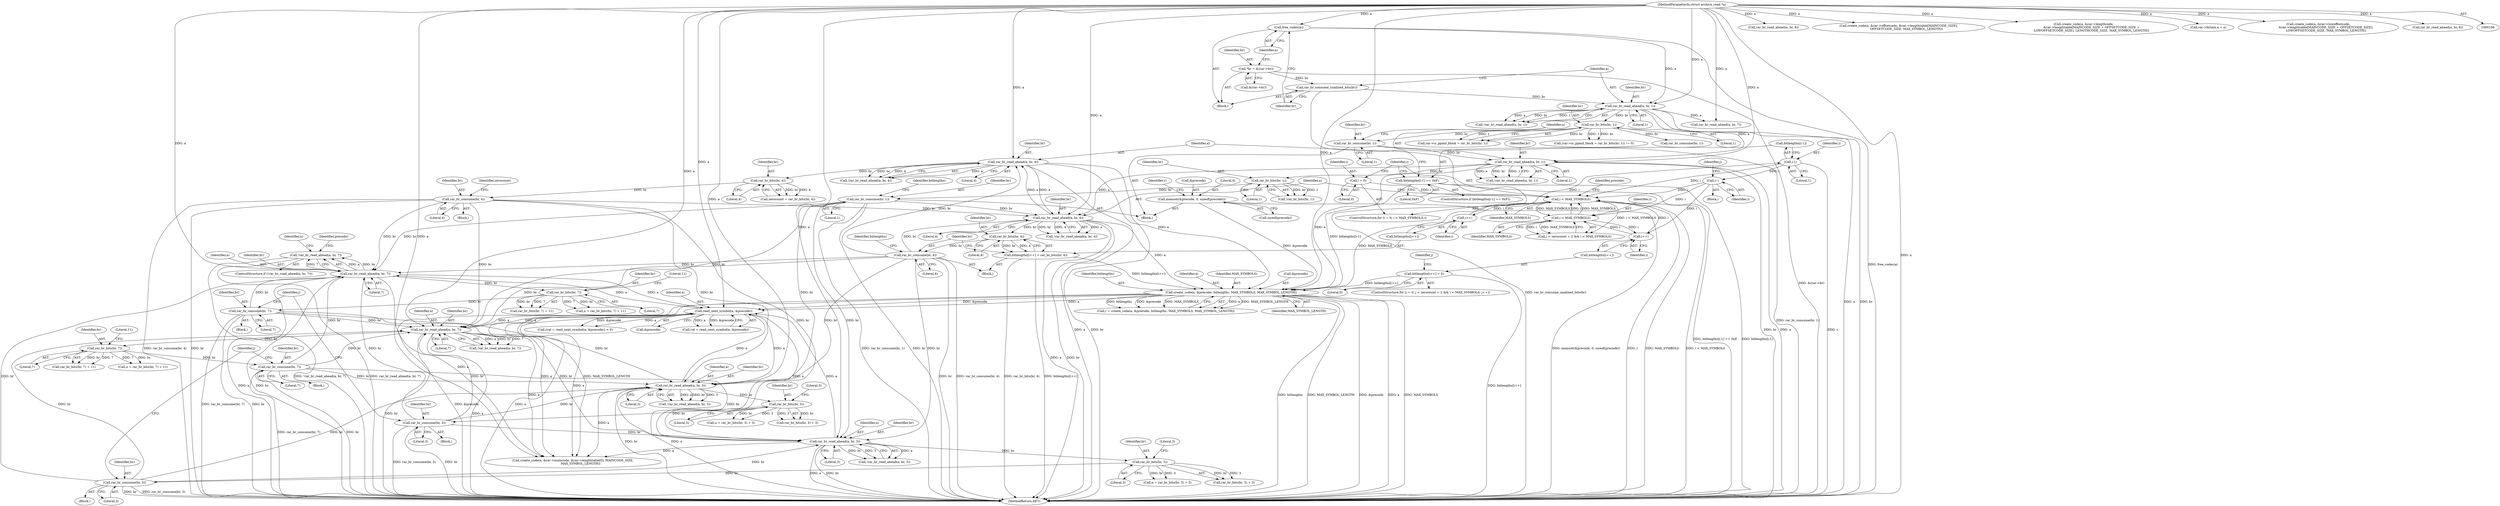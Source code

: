 digraph "0_libarchive_05caadc7eedbef471ac9610809ba683f0c698700@API" {
"1000670" [label="(Call,!rar_br_read_ahead(a, br, 7))"];
"1000671" [label="(Call,rar_br_read_ahead(a, br, 7))"];
"1000570" [label="(Call,read_next_symbol(a, &precode))"];
"1000761" [label="(Call,rar_br_read_ahead(a, br, 7))"];
"1000107" [label="(MethodParameterIn,struct archive_read *a)"];
"1000692" [label="(Call,rar_br_consume(br, 7))"];
"1000688" [label="(Call,rar_br_bits(br, 7))"];
"1000782" [label="(Call,rar_br_consume(br, 7))"];
"1000778" [label="(Call,rar_br_bits(br, 7))"];
"1000499" [label="(Call,rar_br_consume(br, 4))"];
"1000496" [label="(Call,rar_br_bits(br, 4))"];
"1000489" [label="(Call,rar_br_read_ahead(a, br, 4))"];
"1000462" [label="(Call,rar_br_read_ahead(a, br, 4))"];
"1000424" [label="(Call,rar_br_read_ahead(a, br, 1))"];
"1000142" [label="(Call,rar_br_read_ahead(a, br, 1))"];
"1000136" [label="(Call,free_codes(a))"];
"1000138" [label="(Call,rar_br_consume_unalined_bits(br))"];
"1000130" [label="(Call,*br = &(rar->br))"];
"1000419" [label="(Call,rar_br_consume(br, 1))"];
"1000153" [label="(Call,rar_br_bits(br, 1))"];
"1000475" [label="(Call,rar_br_consume(br, 4))"];
"1000472" [label="(Call,rar_br_bits(br, 4))"];
"1000443" [label="(Call,rar_br_consume(br, 1))"];
"1000431" [label="(Call,rar_br_bits(br, 1))"];
"1000664" [label="(Call,rar_br_consume(br, 3))"];
"1000660" [label="(Call,rar_br_bits(br, 3))"];
"1000643" [label="(Call,rar_br_read_ahead(a, br, 3))"];
"1000754" [label="(Call,rar_br_consume(br, 3))"];
"1000750" [label="(Call,rar_br_bits(br, 3))"];
"1000733" [label="(Call,rar_br_read_ahead(a, br, 3))"];
"1000536" [label="(Call,create_code(a, &precode, bitlengths, MAX_SYMBOLS, MAX_SYMBOL_LENGTH))"];
"1000528" [label="(Call,memset(&precode, 0, sizeof(precode)))"];
"1000467" [label="(Call,bitlengths[i++] = rar_br_bits(br, 4))"];
"1000479" [label="(Call,bitlengths[i-1] == 0xF)"];
"1000522" [label="(Call,bitlengths[i++] = 0)"];
"1000456" [label="(Call,i < MAX_SYMBOLS)"];
"1000505" [label="(Call,i--)"];
"1000482" [label="(Call,i-1)"];
"1000470" [label="(Call,i++)"];
"1000517" [label="(Call,i < MAX_SYMBOLS)"];
"1000525" [label="(Call,i++)"];
"1000453" [label="(Call,i = 0)"];
"1000501" [label="(Literal,4)"];
"1000689" [label="(Identifier,br)"];
"1000137" [label="(Identifier,a)"];
"1000448" [label="(Identifier,bitlengths)"];
"1000694" [label="(Literal,7)"];
"1000148" [label="(Call,(rar->is_ppmd_block = rar_br_bits(br, 1)) != 0)"];
"1000471" [label="(Identifier,i)"];
"1000734" [label="(Identifier,a)"];
"1000472" [label="(Call,rar_br_bits(br, 4))"];
"1000484" [label="(Literal,1)"];
"1000467" [label="(Call,bitlengths[i++] = rar_br_bits(br, 4))"];
"1000494" [label="(Call,zerocount = rar_br_bits(br, 4))"];
"1000488" [label="(Call,!rar_br_read_ahead(a, br, 4))"];
"1000420" [label="(Identifier,br)"];
"1000672" [label="(Identifier,a)"];
"1000537" [label="(Identifier,a)"];
"1000762" [label="(Identifier,a)"];
"1000499" [label="(Call,rar_br_consume(br, 4))"];
"1000659" [label="(Call,rar_br_bits(br, 3) + 3)"];
"1000498" [label="(Literal,4)"];
"1000423" [label="(Call,!rar_br_read_ahead(a, br, 1))"];
"1000670" [label="(Call,!rar_br_read_ahead(a, br, 7))"];
"1000567" [label="(Call,(val = read_next_symbol(a, &precode)) < 0)"];
"1000519" [label="(Identifier,MAX_SYMBOLS)"];
"1000209" [label="(Call,rar_br_read_ahead(a, br, 8))"];
"1000787" [label="(Identifier,j)"];
"1000662" [label="(Literal,3)"];
"1000751" [label="(Identifier,br)"];
"1000486" [label="(Block,)"];
"1000697" [label="(Identifier,j)"];
"1000541" [label="(Identifier,MAX_SYMBOLS)"];
"1000525" [label="(Call,i++)"];
"1000534" [label="(Call,r = create_code(a, &precode, bitlengths, MAX_SYMBOLS, MAX_SYMBOL_LENGTH))"];
"1000489" [label="(Call,rar_br_read_ahead(a, br, 4))"];
"1000462" [label="(Call,rar_br_read_ahead(a, br, 4))"];
"1000664" [label="(Call,rar_br_consume(br, 3))"];
"1000481" [label="(Identifier,bitlengths)"];
"1000108" [label="(Block,)"];
"1000459" [label="(Block,)"];
"1000474" [label="(Literal,4)"];
"1000139" [label="(Identifier,br)"];
"1000783" [label="(Identifier,br)"];
"1000490" [label="(Identifier,a)"];
"1000532" [label="(Call,sizeof(precode))"];
"1000492" [label="(Literal,4)"];
"1000138" [label="(Call,rar_br_consume_unalined_bits(br))"];
"1000733" [label="(Call,rar_br_read_ahead(a, br, 3))"];
"1000445" [label="(Literal,1)"];
"1000838" [label="(Call,create_code(a, &rar->offsetcode, &rar->lengthtable[MAINCODE_SIZE],\n                OFFSETCODE_SIZE, MAX_SYMBOL_LENGTH))"];
"1000456" [label="(Call,i < MAX_SYMBOLS)"];
"1000452" [label="(ControlStructure,for (i = 0; i < MAX_SYMBOLS;))"];
"1000780" [label="(Literal,7)"];
"1000570" [label="(Call,read_next_symbol(a, &precode))"];
"1000660" [label="(Call,rar_br_bits(br, 3))"];
"1000527" [label="(Literal,0)"];
"1000454" [label="(Identifier,i)"];
"1000465" [label="(Literal,4)"];
"1000673" [label="(Identifier,br)"];
"1000542" [label="(Identifier,MAX_SYMBOL_LENGTH)"];
"1000496" [label="(Call,rar_br_bits(br, 4))"];
"1000536" [label="(Call,create_code(a, &precode, bitlengths, MAX_SYMBOLS, MAX_SYMBOL_LENGTH))"];
"1000686" [label="(Identifier,n)"];
"1000761" [label="(Call,rar_br_read_ahead(a, br, 7))"];
"1000661" [label="(Identifier,br)"];
"1000517" [label="(Call,i < MAX_SYMBOLS)"];
"1000531" [label="(Literal,0)"];
"1000461" [label="(Call,!rar_br_read_ahead(a, br, 4))"];
"1000523" [label="(Call,bitlengths[i++])"];
"1000668" [label="(Block,)"];
"1000750" [label="(Call,rar_br_bits(br, 3))"];
"1000764" [label="(Literal,7)"];
"1000418" [label="(Block,)"];
"1000884" [label="(Call,create_code(a, &rar->lengthcode,\n                &rar->lengthtable[MAINCODE_SIZE + OFFSETCODE_SIZE +\n                LOWOFFSETCODE_SIZE], LENGTHCODE_SIZE, MAX_SYMBOL_LENGTH))"];
"1000816" [label="(Call,create_code(a, &rar->maincode, &rar->lengthtable[0], MAINCODE_SIZE,\n                MAX_SYMBOL_LENGTH))"];
"1000572" [label="(Call,&precode)"];
"1000678" [label="(Identifier,precode)"];
"1000477" [label="(Literal,4)"];
"1000282" [label="(Call,rar->bytein.a = a)"];
"1000687" [label="(Call,rar_br_bits(br, 7) + 11)"];
"1000784" [label="(Literal,7)"];
"1000690" [label="(Literal,7)"];
"1000860" [label="(Call,create_code(a, &rar->lowoffsetcode,\n                &rar->lengthtable[MAINCODE_SIZE + OFFSETCODE_SIZE],\n                LOWOFFSETCODE_SIZE, MAX_SYMBOL_LENGTH))"];
"1000693" [label="(Identifier,br)"];
"1000476" [label="(Identifier,br)"];
"1000506" [label="(Identifier,i)"];
"1000674" [label="(Literal,7)"];
"1000473" [label="(Identifier,br)"];
"1000646" [label="(Literal,3)"];
"1000421" [label="(Literal,1)"];
"1000781" [label="(Literal,11)"];
"1000779" [label="(Identifier,br)"];
"1000444" [label="(Identifier,br)"];
"1000158" [label="(Call,rar_br_consume(br, 1))"];
"1000141" [label="(Call,!rar_br_read_ahead(a, br, 1))"];
"1000153" [label="(Call,rar_br_bits(br, 1))"];
"1000482" [label="(Call,i-1)"];
"1000155" [label="(Literal,1)"];
"1000149" [label="(Call,rar->is_ppmd_block = rar_br_bits(br, 1))"];
"1000154" [label="(Identifier,br)"];
"1000669" [label="(ControlStructure,if (!rar_br_read_ahead(a, br, 7)))"];
"1000130" [label="(Call,*br = &(rar->br))"];
"1000736" [label="(Literal,3)"];
"1000685" [label="(Call,n = rar_br_bits(br, 7) + 11)"];
"1000747" [label="(Call,n = rar_br_bits(br, 3) + 3)"];
"1000752" [label="(Literal,3)"];
"1000521" [label="(Identifier,j)"];
"1000530" [label="(Identifier,precode)"];
"1000143" [label="(Identifier,a)"];
"1001023" [label="(MethodReturn,RET)"];
"1000509" [label="(Identifier,j)"];
"1000671" [label="(Call,rar_br_read_ahead(a, br, 7))"];
"1000732" [label="(Call,!rar_br_read_ahead(a, br, 3))"];
"1000470" [label="(Call,i++)"];
"1000657" [label="(Call,n = rar_br_bits(br, 3) + 3)"];
"1000730" [label="(Block,)"];
"1000507" [label="(ControlStructure,for (j = 0; j < zerocount + 2 && i < MAX_SYMBOLS; j++))"];
"1000526" [label="(Identifier,i)"];
"1000755" [label="(Identifier,br)"];
"1000431" [label="(Call,rar_br_bits(br, 1))"];
"1000642" [label="(Call,!rar_br_read_ahead(a, br, 3))"];
"1000538" [label="(Call,&precode)"];
"1000142" [label="(Call,rar_br_read_ahead(a, br, 1))"];
"1000528" [label="(Call,memset(&precode, 0, sizeof(precode)))"];
"1000497" [label="(Identifier,br)"];
"1000571" [label="(Identifier,a)"];
"1000432" [label="(Identifier,br)"];
"1000163" [label="(Call,rar_br_read_ahead(a, br, 7))"];
"1000424" [label="(Call,rar_br_read_ahead(a, br, 1))"];
"1000426" [label="(Identifier,br)"];
"1000458" [label="(Identifier,MAX_SYMBOLS)"];
"1000463" [label="(Identifier,a)"];
"1000640" [label="(Block,)"];
"1000427" [label="(Literal,1)"];
"1000644" [label="(Identifier,a)"];
"1000485" [label="(Literal,0xF)"];
"1000753" [label="(Literal,3)"];
"1000183" [label="(Call,rar_br_read_ahead(a, br, 8))"];
"1000504" [label="(Block,)"];
"1000777" [label="(Call,rar_br_bits(br, 7) + 11)"];
"1000453" [label="(Call,i = 0)"];
"1000500" [label="(Identifier,br)"];
"1000511" [label="(Call,j < zerocount + 2 && i < MAX_SYMBOLS)"];
"1000763" [label="(Identifier,br)"];
"1000540" [label="(Identifier,bitlengths)"];
"1000503" [label="(Identifier,zerocount)"];
"1000491" [label="(Identifier,br)"];
"1000479" [label="(Call,bitlengths[i-1] == 0xF)"];
"1000136" [label="(Call,free_codes(a))"];
"1000665" [label="(Identifier,br)"];
"1000518" [label="(Identifier,i)"];
"1000692" [label="(Call,rar_br_consume(br, 7))"];
"1000455" [label="(Literal,0)"];
"1000443" [label="(Call,rar_br_consume(br, 1))"];
"1000433" [label="(Literal,1)"];
"1000425" [label="(Identifier,a)"];
"1000107" [label="(MethodParameterIn,struct archive_read *a)"];
"1000145" [label="(Literal,1)"];
"1000778" [label="(Call,rar_br_bits(br, 7))"];
"1000758" [label="(Block,)"];
"1000645" [label="(Identifier,br)"];
"1000478" [label="(ControlStructure,if (bitlengths[i-1] == 0xF))"];
"1000688" [label="(Call,rar_br_bits(br, 7))"];
"1000522" [label="(Call,bitlengths[i++] = 0)"];
"1000475" [label="(Call,rar_br_consume(br, 4))"];
"1000756" [label="(Literal,3)"];
"1000132" [label="(Call,&(rar->br))"];
"1000144" [label="(Identifier,br)"];
"1000568" [label="(Call,val = read_next_symbol(a, &precode))"];
"1000464" [label="(Identifier,br)"];
"1000535" [label="(Identifier,r)"];
"1000131" [label="(Identifier,br)"];
"1000483" [label="(Identifier,i)"];
"1000430" [label="(Call,!rar_br_bits(br, 1))"];
"1000505" [label="(Call,i--)"];
"1000749" [label="(Call,rar_br_bits(br, 3) + 3)"];
"1000735" [label="(Identifier,br)"];
"1000419" [label="(Call,rar_br_consume(br, 1))"];
"1000754" [label="(Call,rar_br_consume(br, 3))"];
"1000468" [label="(Call,bitlengths[i++])"];
"1000782" [label="(Call,rar_br_consume(br, 7))"];
"1000480" [label="(Call,bitlengths[i-1])"];
"1000691" [label="(Literal,11)"];
"1000529" [label="(Call,&precode)"];
"1000775" [label="(Call,n = rar_br_bits(br, 7) + 11)"];
"1000666" [label="(Literal,3)"];
"1000663" [label="(Literal,3)"];
"1000457" [label="(Identifier,i)"];
"1000643" [label="(Call,rar_br_read_ahead(a, br, 3))"];
"1000760" [label="(Call,!rar_br_read_ahead(a, br, 7))"];
"1000670" -> "1000669"  [label="AST: "];
"1000670" -> "1000671"  [label="CFG: "];
"1000671" -> "1000670"  [label="AST: "];
"1000678" -> "1000670"  [label="CFG: "];
"1000686" -> "1000670"  [label="CFG: "];
"1000670" -> "1001023"  [label="DDG: !rar_br_read_ahead(a, br, 7)"];
"1000670" -> "1001023"  [label="DDG: rar_br_read_ahead(a, br, 7)"];
"1000671" -> "1000670"  [label="DDG: a"];
"1000671" -> "1000670"  [label="DDG: br"];
"1000671" -> "1000670"  [label="DDG: 7"];
"1000671" -> "1000674"  [label="CFG: "];
"1000672" -> "1000671"  [label="AST: "];
"1000673" -> "1000671"  [label="AST: "];
"1000674" -> "1000671"  [label="AST: "];
"1000671" -> "1001023"  [label="DDG: a"];
"1000671" -> "1001023"  [label="DDG: br"];
"1000671" -> "1000570"  [label="DDG: a"];
"1000570" -> "1000671"  [label="DDG: a"];
"1000107" -> "1000671"  [label="DDG: a"];
"1000692" -> "1000671"  [label="DDG: br"];
"1000782" -> "1000671"  [label="DDG: br"];
"1000499" -> "1000671"  [label="DDG: br"];
"1000664" -> "1000671"  [label="DDG: br"];
"1000443" -> "1000671"  [label="DDG: br"];
"1000475" -> "1000671"  [label="DDG: br"];
"1000754" -> "1000671"  [label="DDG: br"];
"1000671" -> "1000688"  [label="DDG: br"];
"1000671" -> "1000816"  [label="DDG: a"];
"1000570" -> "1000568"  [label="AST: "];
"1000570" -> "1000572"  [label="CFG: "];
"1000571" -> "1000570"  [label="AST: "];
"1000572" -> "1000570"  [label="AST: "];
"1000568" -> "1000570"  [label="CFG: "];
"1000570" -> "1001023"  [label="DDG: a"];
"1000570" -> "1001023"  [label="DDG: &precode"];
"1000570" -> "1000567"  [label="DDG: a"];
"1000570" -> "1000567"  [label="DDG: &precode"];
"1000570" -> "1000568"  [label="DDG: a"];
"1000570" -> "1000568"  [label="DDG: &precode"];
"1000761" -> "1000570"  [label="DDG: a"];
"1000643" -> "1000570"  [label="DDG: a"];
"1000536" -> "1000570"  [label="DDG: a"];
"1000536" -> "1000570"  [label="DDG: &precode"];
"1000733" -> "1000570"  [label="DDG: a"];
"1000107" -> "1000570"  [label="DDG: a"];
"1000570" -> "1000643"  [label="DDG: a"];
"1000570" -> "1000733"  [label="DDG: a"];
"1000570" -> "1000761"  [label="DDG: a"];
"1000570" -> "1000816"  [label="DDG: a"];
"1000761" -> "1000760"  [label="AST: "];
"1000761" -> "1000764"  [label="CFG: "];
"1000762" -> "1000761"  [label="AST: "];
"1000763" -> "1000761"  [label="AST: "];
"1000764" -> "1000761"  [label="AST: "];
"1000760" -> "1000761"  [label="CFG: "];
"1000761" -> "1001023"  [label="DDG: a"];
"1000761" -> "1001023"  [label="DDG: br"];
"1000761" -> "1000760"  [label="DDG: a"];
"1000761" -> "1000760"  [label="DDG: br"];
"1000761" -> "1000760"  [label="DDG: 7"];
"1000107" -> "1000761"  [label="DDG: a"];
"1000692" -> "1000761"  [label="DDG: br"];
"1000782" -> "1000761"  [label="DDG: br"];
"1000499" -> "1000761"  [label="DDG: br"];
"1000664" -> "1000761"  [label="DDG: br"];
"1000443" -> "1000761"  [label="DDG: br"];
"1000475" -> "1000761"  [label="DDG: br"];
"1000754" -> "1000761"  [label="DDG: br"];
"1000761" -> "1000778"  [label="DDG: br"];
"1000761" -> "1000816"  [label="DDG: a"];
"1000107" -> "1000106"  [label="AST: "];
"1000107" -> "1001023"  [label="DDG: a"];
"1000107" -> "1000136"  [label="DDG: a"];
"1000107" -> "1000142"  [label="DDG: a"];
"1000107" -> "1000163"  [label="DDG: a"];
"1000107" -> "1000183"  [label="DDG: a"];
"1000107" -> "1000209"  [label="DDG: a"];
"1000107" -> "1000282"  [label="DDG: a"];
"1000107" -> "1000424"  [label="DDG: a"];
"1000107" -> "1000462"  [label="DDG: a"];
"1000107" -> "1000489"  [label="DDG: a"];
"1000107" -> "1000536"  [label="DDG: a"];
"1000107" -> "1000643"  [label="DDG: a"];
"1000107" -> "1000733"  [label="DDG: a"];
"1000107" -> "1000816"  [label="DDG: a"];
"1000107" -> "1000838"  [label="DDG: a"];
"1000107" -> "1000860"  [label="DDG: a"];
"1000107" -> "1000884"  [label="DDG: a"];
"1000692" -> "1000668"  [label="AST: "];
"1000692" -> "1000694"  [label="CFG: "];
"1000693" -> "1000692"  [label="AST: "];
"1000694" -> "1000692"  [label="AST: "];
"1000697" -> "1000692"  [label="CFG: "];
"1000692" -> "1001023"  [label="DDG: br"];
"1000692" -> "1001023"  [label="DDG: rar_br_consume(br, 7)"];
"1000692" -> "1000643"  [label="DDG: br"];
"1000688" -> "1000692"  [label="DDG: br"];
"1000692" -> "1000733"  [label="DDG: br"];
"1000688" -> "1000687"  [label="AST: "];
"1000688" -> "1000690"  [label="CFG: "];
"1000689" -> "1000688"  [label="AST: "];
"1000690" -> "1000688"  [label="AST: "];
"1000691" -> "1000688"  [label="CFG: "];
"1000688" -> "1000685"  [label="DDG: br"];
"1000688" -> "1000685"  [label="DDG: 7"];
"1000688" -> "1000687"  [label="DDG: br"];
"1000688" -> "1000687"  [label="DDG: 7"];
"1000782" -> "1000758"  [label="AST: "];
"1000782" -> "1000784"  [label="CFG: "];
"1000783" -> "1000782"  [label="AST: "];
"1000784" -> "1000782"  [label="AST: "];
"1000787" -> "1000782"  [label="CFG: "];
"1000782" -> "1001023"  [label="DDG: br"];
"1000782" -> "1001023"  [label="DDG: rar_br_consume(br, 7)"];
"1000782" -> "1000643"  [label="DDG: br"];
"1000782" -> "1000733"  [label="DDG: br"];
"1000778" -> "1000782"  [label="DDG: br"];
"1000778" -> "1000777"  [label="AST: "];
"1000778" -> "1000780"  [label="CFG: "];
"1000779" -> "1000778"  [label="AST: "];
"1000780" -> "1000778"  [label="AST: "];
"1000781" -> "1000778"  [label="CFG: "];
"1000778" -> "1000775"  [label="DDG: br"];
"1000778" -> "1000775"  [label="DDG: 7"];
"1000778" -> "1000777"  [label="DDG: br"];
"1000778" -> "1000777"  [label="DDG: 7"];
"1000499" -> "1000486"  [label="AST: "];
"1000499" -> "1000501"  [label="CFG: "];
"1000500" -> "1000499"  [label="AST: "];
"1000501" -> "1000499"  [label="AST: "];
"1000503" -> "1000499"  [label="CFG: "];
"1000499" -> "1001023"  [label="DDG: rar_br_consume(br, 4)"];
"1000499" -> "1001023"  [label="DDG: br"];
"1000499" -> "1000462"  [label="DDG: br"];
"1000496" -> "1000499"  [label="DDG: br"];
"1000499" -> "1000643"  [label="DDG: br"];
"1000499" -> "1000733"  [label="DDG: br"];
"1000496" -> "1000494"  [label="AST: "];
"1000496" -> "1000498"  [label="CFG: "];
"1000497" -> "1000496"  [label="AST: "];
"1000498" -> "1000496"  [label="AST: "];
"1000494" -> "1000496"  [label="CFG: "];
"1000496" -> "1000494"  [label="DDG: br"];
"1000496" -> "1000494"  [label="DDG: 4"];
"1000489" -> "1000496"  [label="DDG: br"];
"1000489" -> "1000488"  [label="AST: "];
"1000489" -> "1000492"  [label="CFG: "];
"1000490" -> "1000489"  [label="AST: "];
"1000491" -> "1000489"  [label="AST: "];
"1000492" -> "1000489"  [label="AST: "];
"1000488" -> "1000489"  [label="CFG: "];
"1000489" -> "1001023"  [label="DDG: br"];
"1000489" -> "1001023"  [label="DDG: a"];
"1000489" -> "1000462"  [label="DDG: a"];
"1000489" -> "1000488"  [label="DDG: a"];
"1000489" -> "1000488"  [label="DDG: br"];
"1000489" -> "1000488"  [label="DDG: 4"];
"1000462" -> "1000489"  [label="DDG: a"];
"1000475" -> "1000489"  [label="DDG: br"];
"1000489" -> "1000536"  [label="DDG: a"];
"1000462" -> "1000461"  [label="AST: "];
"1000462" -> "1000465"  [label="CFG: "];
"1000463" -> "1000462"  [label="AST: "];
"1000464" -> "1000462"  [label="AST: "];
"1000465" -> "1000462"  [label="AST: "];
"1000461" -> "1000462"  [label="CFG: "];
"1000462" -> "1001023"  [label="DDG: a"];
"1000462" -> "1001023"  [label="DDG: br"];
"1000462" -> "1000461"  [label="DDG: a"];
"1000462" -> "1000461"  [label="DDG: br"];
"1000462" -> "1000461"  [label="DDG: 4"];
"1000424" -> "1000462"  [label="DDG: a"];
"1000475" -> "1000462"  [label="DDG: br"];
"1000443" -> "1000462"  [label="DDG: br"];
"1000462" -> "1000472"  [label="DDG: br"];
"1000462" -> "1000536"  [label="DDG: a"];
"1000424" -> "1000423"  [label="AST: "];
"1000424" -> "1000427"  [label="CFG: "];
"1000425" -> "1000424"  [label="AST: "];
"1000426" -> "1000424"  [label="AST: "];
"1000427" -> "1000424"  [label="AST: "];
"1000423" -> "1000424"  [label="CFG: "];
"1000424" -> "1001023"  [label="DDG: br"];
"1000424" -> "1001023"  [label="DDG: a"];
"1000424" -> "1000423"  [label="DDG: a"];
"1000424" -> "1000423"  [label="DDG: br"];
"1000424" -> "1000423"  [label="DDG: 1"];
"1000142" -> "1000424"  [label="DDG: a"];
"1000419" -> "1000424"  [label="DDG: br"];
"1000424" -> "1000431"  [label="DDG: br"];
"1000424" -> "1000536"  [label="DDG: a"];
"1000142" -> "1000141"  [label="AST: "];
"1000142" -> "1000145"  [label="CFG: "];
"1000143" -> "1000142"  [label="AST: "];
"1000144" -> "1000142"  [label="AST: "];
"1000145" -> "1000142"  [label="AST: "];
"1000141" -> "1000142"  [label="CFG: "];
"1000142" -> "1001023"  [label="DDG: br"];
"1000142" -> "1001023"  [label="DDG: a"];
"1000142" -> "1000141"  [label="DDG: a"];
"1000142" -> "1000141"  [label="DDG: br"];
"1000142" -> "1000141"  [label="DDG: 1"];
"1000136" -> "1000142"  [label="DDG: a"];
"1000138" -> "1000142"  [label="DDG: br"];
"1000142" -> "1000153"  [label="DDG: br"];
"1000142" -> "1000163"  [label="DDG: a"];
"1000136" -> "1000108"  [label="AST: "];
"1000136" -> "1000137"  [label="CFG: "];
"1000137" -> "1000136"  [label="AST: "];
"1000139" -> "1000136"  [label="CFG: "];
"1000136" -> "1001023"  [label="DDG: free_codes(a)"];
"1000138" -> "1000108"  [label="AST: "];
"1000138" -> "1000139"  [label="CFG: "];
"1000139" -> "1000138"  [label="AST: "];
"1000143" -> "1000138"  [label="CFG: "];
"1000138" -> "1001023"  [label="DDG: rar_br_consume_unalined_bits(br)"];
"1000130" -> "1000138"  [label="DDG: br"];
"1000130" -> "1000108"  [label="AST: "];
"1000130" -> "1000132"  [label="CFG: "];
"1000131" -> "1000130"  [label="AST: "];
"1000132" -> "1000130"  [label="AST: "];
"1000137" -> "1000130"  [label="CFG: "];
"1000130" -> "1001023"  [label="DDG: &(rar->br)"];
"1000419" -> "1000418"  [label="AST: "];
"1000419" -> "1000421"  [label="CFG: "];
"1000420" -> "1000419"  [label="AST: "];
"1000421" -> "1000419"  [label="AST: "];
"1000425" -> "1000419"  [label="CFG: "];
"1000419" -> "1001023"  [label="DDG: rar_br_consume(br, 1)"];
"1000153" -> "1000419"  [label="DDG: br"];
"1000153" -> "1000149"  [label="AST: "];
"1000153" -> "1000155"  [label="CFG: "];
"1000154" -> "1000153"  [label="AST: "];
"1000155" -> "1000153"  [label="AST: "];
"1000149" -> "1000153"  [label="CFG: "];
"1000153" -> "1000148"  [label="DDG: br"];
"1000153" -> "1000148"  [label="DDG: 1"];
"1000153" -> "1000149"  [label="DDG: br"];
"1000153" -> "1000149"  [label="DDG: 1"];
"1000153" -> "1000158"  [label="DDG: br"];
"1000475" -> "1000459"  [label="AST: "];
"1000475" -> "1000477"  [label="CFG: "];
"1000476" -> "1000475"  [label="AST: "];
"1000477" -> "1000475"  [label="AST: "];
"1000481" -> "1000475"  [label="CFG: "];
"1000475" -> "1001023"  [label="DDG: br"];
"1000475" -> "1001023"  [label="DDG: rar_br_consume(br, 4)"];
"1000472" -> "1000475"  [label="DDG: br"];
"1000475" -> "1000643"  [label="DDG: br"];
"1000475" -> "1000733"  [label="DDG: br"];
"1000472" -> "1000467"  [label="AST: "];
"1000472" -> "1000474"  [label="CFG: "];
"1000473" -> "1000472"  [label="AST: "];
"1000474" -> "1000472"  [label="AST: "];
"1000467" -> "1000472"  [label="CFG: "];
"1000472" -> "1000467"  [label="DDG: br"];
"1000472" -> "1000467"  [label="DDG: 4"];
"1000443" -> "1000418"  [label="AST: "];
"1000443" -> "1000445"  [label="CFG: "];
"1000444" -> "1000443"  [label="AST: "];
"1000445" -> "1000443"  [label="AST: "];
"1000448" -> "1000443"  [label="CFG: "];
"1000443" -> "1001023"  [label="DDG: rar_br_consume(br, 1)"];
"1000443" -> "1001023"  [label="DDG: br"];
"1000431" -> "1000443"  [label="DDG: br"];
"1000443" -> "1000643"  [label="DDG: br"];
"1000443" -> "1000733"  [label="DDG: br"];
"1000431" -> "1000430"  [label="AST: "];
"1000431" -> "1000433"  [label="CFG: "];
"1000432" -> "1000431"  [label="AST: "];
"1000433" -> "1000431"  [label="AST: "];
"1000430" -> "1000431"  [label="CFG: "];
"1000431" -> "1000430"  [label="DDG: br"];
"1000431" -> "1000430"  [label="DDG: 1"];
"1000664" -> "1000640"  [label="AST: "];
"1000664" -> "1000666"  [label="CFG: "];
"1000665" -> "1000664"  [label="AST: "];
"1000666" -> "1000664"  [label="AST: "];
"1000697" -> "1000664"  [label="CFG: "];
"1000664" -> "1001023"  [label="DDG: rar_br_consume(br, 3)"];
"1000664" -> "1001023"  [label="DDG: br"];
"1000664" -> "1000643"  [label="DDG: br"];
"1000660" -> "1000664"  [label="DDG: br"];
"1000664" -> "1000733"  [label="DDG: br"];
"1000660" -> "1000659"  [label="AST: "];
"1000660" -> "1000662"  [label="CFG: "];
"1000661" -> "1000660"  [label="AST: "];
"1000662" -> "1000660"  [label="AST: "];
"1000663" -> "1000660"  [label="CFG: "];
"1000660" -> "1000657"  [label="DDG: br"];
"1000660" -> "1000657"  [label="DDG: 3"];
"1000660" -> "1000659"  [label="DDG: br"];
"1000660" -> "1000659"  [label="DDG: 3"];
"1000643" -> "1000660"  [label="DDG: br"];
"1000643" -> "1000642"  [label="AST: "];
"1000643" -> "1000646"  [label="CFG: "];
"1000644" -> "1000643"  [label="AST: "];
"1000645" -> "1000643"  [label="AST: "];
"1000646" -> "1000643"  [label="AST: "];
"1000642" -> "1000643"  [label="CFG: "];
"1000643" -> "1001023"  [label="DDG: a"];
"1000643" -> "1001023"  [label="DDG: br"];
"1000643" -> "1000642"  [label="DDG: a"];
"1000643" -> "1000642"  [label="DDG: br"];
"1000643" -> "1000642"  [label="DDG: 3"];
"1000754" -> "1000643"  [label="DDG: br"];
"1000643" -> "1000816"  [label="DDG: a"];
"1000754" -> "1000730"  [label="AST: "];
"1000754" -> "1000756"  [label="CFG: "];
"1000755" -> "1000754"  [label="AST: "];
"1000756" -> "1000754"  [label="AST: "];
"1000787" -> "1000754"  [label="CFG: "];
"1000754" -> "1001023"  [label="DDG: rar_br_consume(br, 3)"];
"1000754" -> "1001023"  [label="DDG: br"];
"1000754" -> "1000733"  [label="DDG: br"];
"1000750" -> "1000754"  [label="DDG: br"];
"1000750" -> "1000749"  [label="AST: "];
"1000750" -> "1000752"  [label="CFG: "];
"1000751" -> "1000750"  [label="AST: "];
"1000752" -> "1000750"  [label="AST: "];
"1000753" -> "1000750"  [label="CFG: "];
"1000750" -> "1000747"  [label="DDG: br"];
"1000750" -> "1000747"  [label="DDG: 3"];
"1000750" -> "1000749"  [label="DDG: br"];
"1000750" -> "1000749"  [label="DDG: 3"];
"1000733" -> "1000750"  [label="DDG: br"];
"1000733" -> "1000732"  [label="AST: "];
"1000733" -> "1000736"  [label="CFG: "];
"1000734" -> "1000733"  [label="AST: "];
"1000735" -> "1000733"  [label="AST: "];
"1000736" -> "1000733"  [label="AST: "];
"1000732" -> "1000733"  [label="CFG: "];
"1000733" -> "1001023"  [label="DDG: br"];
"1000733" -> "1001023"  [label="DDG: a"];
"1000733" -> "1000732"  [label="DDG: a"];
"1000733" -> "1000732"  [label="DDG: br"];
"1000733" -> "1000732"  [label="DDG: 3"];
"1000733" -> "1000816"  [label="DDG: a"];
"1000536" -> "1000534"  [label="AST: "];
"1000536" -> "1000542"  [label="CFG: "];
"1000537" -> "1000536"  [label="AST: "];
"1000538" -> "1000536"  [label="AST: "];
"1000540" -> "1000536"  [label="AST: "];
"1000541" -> "1000536"  [label="AST: "];
"1000542" -> "1000536"  [label="AST: "];
"1000534" -> "1000536"  [label="CFG: "];
"1000536" -> "1001023"  [label="DDG: bitlengths"];
"1000536" -> "1001023"  [label="DDG: MAX_SYMBOL_LENGTH"];
"1000536" -> "1001023"  [label="DDG: &precode"];
"1000536" -> "1001023"  [label="DDG: a"];
"1000536" -> "1001023"  [label="DDG: MAX_SYMBOLS"];
"1000536" -> "1000534"  [label="DDG: a"];
"1000536" -> "1000534"  [label="DDG: MAX_SYMBOL_LENGTH"];
"1000536" -> "1000534"  [label="DDG: bitlengths"];
"1000536" -> "1000534"  [label="DDG: &precode"];
"1000536" -> "1000534"  [label="DDG: MAX_SYMBOLS"];
"1000528" -> "1000536"  [label="DDG: &precode"];
"1000467" -> "1000536"  [label="DDG: bitlengths[i++]"];
"1000479" -> "1000536"  [label="DDG: bitlengths[i-1]"];
"1000522" -> "1000536"  [label="DDG: bitlengths[i++]"];
"1000456" -> "1000536"  [label="DDG: MAX_SYMBOLS"];
"1000536" -> "1000816"  [label="DDG: a"];
"1000536" -> "1000816"  [label="DDG: MAX_SYMBOL_LENGTH"];
"1000528" -> "1000418"  [label="AST: "];
"1000528" -> "1000532"  [label="CFG: "];
"1000529" -> "1000528"  [label="AST: "];
"1000531" -> "1000528"  [label="AST: "];
"1000532" -> "1000528"  [label="AST: "];
"1000535" -> "1000528"  [label="CFG: "];
"1000528" -> "1001023"  [label="DDG: memset(&precode, 0, sizeof(precode))"];
"1000467" -> "1000459"  [label="AST: "];
"1000468" -> "1000467"  [label="AST: "];
"1000476" -> "1000467"  [label="CFG: "];
"1000467" -> "1001023"  [label="DDG: rar_br_bits(br, 4)"];
"1000467" -> "1001023"  [label="DDG: bitlengths[i++]"];
"1000479" -> "1000478"  [label="AST: "];
"1000479" -> "1000485"  [label="CFG: "];
"1000480" -> "1000479"  [label="AST: "];
"1000485" -> "1000479"  [label="AST: "];
"1000457" -> "1000479"  [label="CFG: "];
"1000490" -> "1000479"  [label="CFG: "];
"1000479" -> "1001023"  [label="DDG: bitlengths[i-1] == 0xF"];
"1000479" -> "1001023"  [label="DDG: bitlengths[i-1]"];
"1000522" -> "1000507"  [label="AST: "];
"1000522" -> "1000527"  [label="CFG: "];
"1000523" -> "1000522"  [label="AST: "];
"1000527" -> "1000522"  [label="AST: "];
"1000521" -> "1000522"  [label="CFG: "];
"1000522" -> "1001023"  [label="DDG: bitlengths[i++]"];
"1000456" -> "1000452"  [label="AST: "];
"1000456" -> "1000458"  [label="CFG: "];
"1000457" -> "1000456"  [label="AST: "];
"1000458" -> "1000456"  [label="AST: "];
"1000463" -> "1000456"  [label="CFG: "];
"1000530" -> "1000456"  [label="CFG: "];
"1000456" -> "1001023"  [label="DDG: i"];
"1000456" -> "1001023"  [label="DDG: MAX_SYMBOLS"];
"1000456" -> "1001023"  [label="DDG: i < MAX_SYMBOLS"];
"1000505" -> "1000456"  [label="DDG: i"];
"1000482" -> "1000456"  [label="DDG: i"];
"1000517" -> "1000456"  [label="DDG: i"];
"1000517" -> "1000456"  [label="DDG: MAX_SYMBOLS"];
"1000525" -> "1000456"  [label="DDG: i"];
"1000453" -> "1000456"  [label="DDG: i"];
"1000456" -> "1000470"  [label="DDG: i"];
"1000456" -> "1000511"  [label="DDG: i < MAX_SYMBOLS"];
"1000456" -> "1000517"  [label="DDG: MAX_SYMBOLS"];
"1000505" -> "1000504"  [label="AST: "];
"1000505" -> "1000506"  [label="CFG: "];
"1000506" -> "1000505"  [label="AST: "];
"1000509" -> "1000505"  [label="CFG: "];
"1000482" -> "1000505"  [label="DDG: i"];
"1000505" -> "1000517"  [label="DDG: i"];
"1000505" -> "1000525"  [label="DDG: i"];
"1000482" -> "1000480"  [label="AST: "];
"1000482" -> "1000484"  [label="CFG: "];
"1000483" -> "1000482"  [label="AST: "];
"1000484" -> "1000482"  [label="AST: "];
"1000480" -> "1000482"  [label="CFG: "];
"1000482" -> "1001023"  [label="DDG: i"];
"1000470" -> "1000482"  [label="DDG: i"];
"1000470" -> "1000468"  [label="AST: "];
"1000470" -> "1000471"  [label="CFG: "];
"1000471" -> "1000470"  [label="AST: "];
"1000468" -> "1000470"  [label="CFG: "];
"1000517" -> "1000511"  [label="AST: "];
"1000517" -> "1000519"  [label="CFG: "];
"1000518" -> "1000517"  [label="AST: "];
"1000519" -> "1000517"  [label="AST: "];
"1000511" -> "1000517"  [label="CFG: "];
"1000517" -> "1000511"  [label="DDG: i"];
"1000517" -> "1000511"  [label="DDG: MAX_SYMBOLS"];
"1000525" -> "1000517"  [label="DDG: i"];
"1000517" -> "1000525"  [label="DDG: i"];
"1000525" -> "1000523"  [label="AST: "];
"1000525" -> "1000526"  [label="CFG: "];
"1000526" -> "1000525"  [label="AST: "];
"1000523" -> "1000525"  [label="CFG: "];
"1000453" -> "1000452"  [label="AST: "];
"1000453" -> "1000455"  [label="CFG: "];
"1000454" -> "1000453"  [label="AST: "];
"1000455" -> "1000453"  [label="AST: "];
"1000457" -> "1000453"  [label="CFG: "];
}
